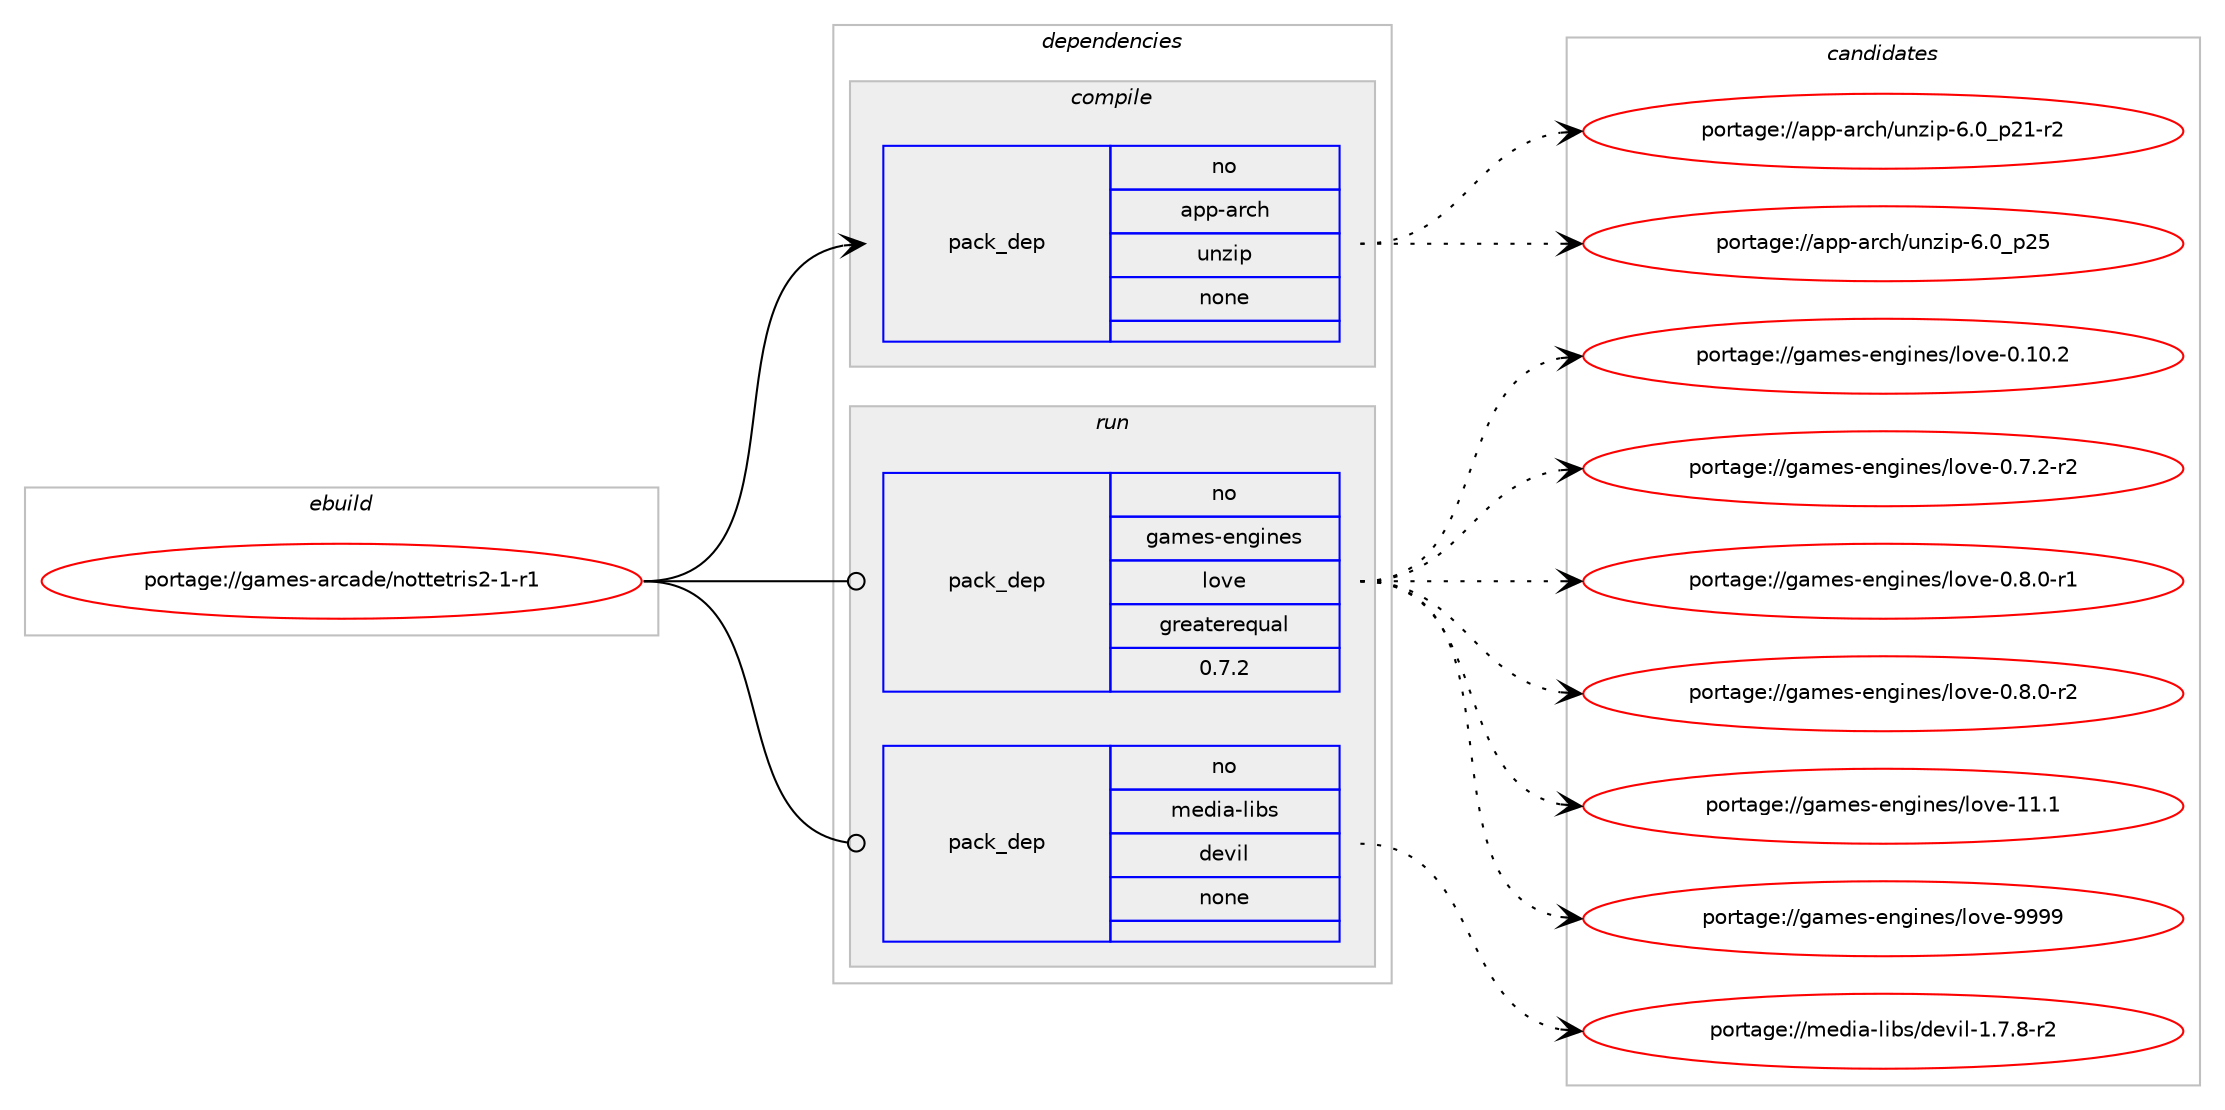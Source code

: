 digraph prolog {

# *************
# Graph options
# *************

newrank=true;
concentrate=true;
compound=true;
graph [rankdir=LR,fontname=Helvetica,fontsize=10,ranksep=1.5];#, ranksep=2.5, nodesep=0.2];
edge  [arrowhead=vee];
node  [fontname=Helvetica,fontsize=10];

# **********
# The ebuild
# **********

subgraph cluster_leftcol {
color=gray;
rank=same;
label=<<i>ebuild</i>>;
id [label="portage://games-arcade/nottetris2-1-r1", color=red, width=4, href="../games-arcade/nottetris2-1-r1.svg"];
}

# ****************
# The dependencies
# ****************

subgraph cluster_midcol {
color=gray;
label=<<i>dependencies</i>>;
subgraph cluster_compile {
fillcolor="#eeeeee";
style=filled;
label=<<i>compile</i>>;
subgraph pack193540 {
dependency270023 [label=<<TABLE BORDER="0" CELLBORDER="1" CELLSPACING="0" CELLPADDING="4" WIDTH="220"><TR><TD ROWSPAN="6" CELLPADDING="30">pack_dep</TD></TR><TR><TD WIDTH="110">no</TD></TR><TR><TD>app-arch</TD></TR><TR><TD>unzip</TD></TR><TR><TD>none</TD></TR><TR><TD></TD></TR></TABLE>>, shape=none, color=blue];
}
id:e -> dependency270023:w [weight=20,style="solid",arrowhead="vee"];
}
subgraph cluster_compileandrun {
fillcolor="#eeeeee";
style=filled;
label=<<i>compile and run</i>>;
}
subgraph cluster_run {
fillcolor="#eeeeee";
style=filled;
label=<<i>run</i>>;
subgraph pack193541 {
dependency270024 [label=<<TABLE BORDER="0" CELLBORDER="1" CELLSPACING="0" CELLPADDING="4" WIDTH="220"><TR><TD ROWSPAN="6" CELLPADDING="30">pack_dep</TD></TR><TR><TD WIDTH="110">no</TD></TR><TR><TD>games-engines</TD></TR><TR><TD>love</TD></TR><TR><TD>greaterequal</TD></TR><TR><TD>0.7.2</TD></TR></TABLE>>, shape=none, color=blue];
}
id:e -> dependency270024:w [weight=20,style="solid",arrowhead="odot"];
subgraph pack193542 {
dependency270025 [label=<<TABLE BORDER="0" CELLBORDER="1" CELLSPACING="0" CELLPADDING="4" WIDTH="220"><TR><TD ROWSPAN="6" CELLPADDING="30">pack_dep</TD></TR><TR><TD WIDTH="110">no</TD></TR><TR><TD>media-libs</TD></TR><TR><TD>devil</TD></TR><TR><TD>none</TD></TR><TR><TD></TD></TR></TABLE>>, shape=none, color=blue];
}
id:e -> dependency270025:w [weight=20,style="solid",arrowhead="odot"];
}
}

# **************
# The candidates
# **************

subgraph cluster_choices {
rank=same;
color=gray;
label=<<i>candidates</i>>;

subgraph choice193540 {
color=black;
nodesep=1;
choiceportage9711211245971149910447117110122105112455446489511250494511450 [label="portage://app-arch/unzip-6.0_p21-r2", color=red, width=4,href="../app-arch/unzip-6.0_p21-r2.svg"];
choiceportage971121124597114991044711711012210511245544648951125053 [label="portage://app-arch/unzip-6.0_p25", color=red, width=4,href="../app-arch/unzip-6.0_p25.svg"];
dependency270023:e -> choiceportage9711211245971149910447117110122105112455446489511250494511450:w [style=dotted,weight="100"];
dependency270023:e -> choiceportage971121124597114991044711711012210511245544648951125053:w [style=dotted,weight="100"];
}
subgraph choice193541 {
color=black;
nodesep=1;
choiceportage10397109101115451011101031051101011154710811111810145484649484650 [label="portage://games-engines/love-0.10.2", color=red, width=4,href="../games-engines/love-0.10.2.svg"];
choiceportage1039710910111545101110103105110101115471081111181014548465546504511450 [label="portage://games-engines/love-0.7.2-r2", color=red, width=4,href="../games-engines/love-0.7.2-r2.svg"];
choiceportage1039710910111545101110103105110101115471081111181014548465646484511449 [label="portage://games-engines/love-0.8.0-r1", color=red, width=4,href="../games-engines/love-0.8.0-r1.svg"];
choiceportage1039710910111545101110103105110101115471081111181014548465646484511450 [label="portage://games-engines/love-0.8.0-r2", color=red, width=4,href="../games-engines/love-0.8.0-r2.svg"];
choiceportage1039710910111545101110103105110101115471081111181014549494649 [label="portage://games-engines/love-11.1", color=red, width=4,href="../games-engines/love-11.1.svg"];
choiceportage1039710910111545101110103105110101115471081111181014557575757 [label="portage://games-engines/love-9999", color=red, width=4,href="../games-engines/love-9999.svg"];
dependency270024:e -> choiceportage10397109101115451011101031051101011154710811111810145484649484650:w [style=dotted,weight="100"];
dependency270024:e -> choiceportage1039710910111545101110103105110101115471081111181014548465546504511450:w [style=dotted,weight="100"];
dependency270024:e -> choiceportage1039710910111545101110103105110101115471081111181014548465646484511449:w [style=dotted,weight="100"];
dependency270024:e -> choiceportage1039710910111545101110103105110101115471081111181014548465646484511450:w [style=dotted,weight="100"];
dependency270024:e -> choiceportage1039710910111545101110103105110101115471081111181014549494649:w [style=dotted,weight="100"];
dependency270024:e -> choiceportage1039710910111545101110103105110101115471081111181014557575757:w [style=dotted,weight="100"];
}
subgraph choice193542 {
color=black;
nodesep=1;
choiceportage109101100105974510810598115471001011181051084549465546564511450 [label="portage://media-libs/devil-1.7.8-r2", color=red, width=4,href="../media-libs/devil-1.7.8-r2.svg"];
dependency270025:e -> choiceportage109101100105974510810598115471001011181051084549465546564511450:w [style=dotted,weight="100"];
}
}

}
